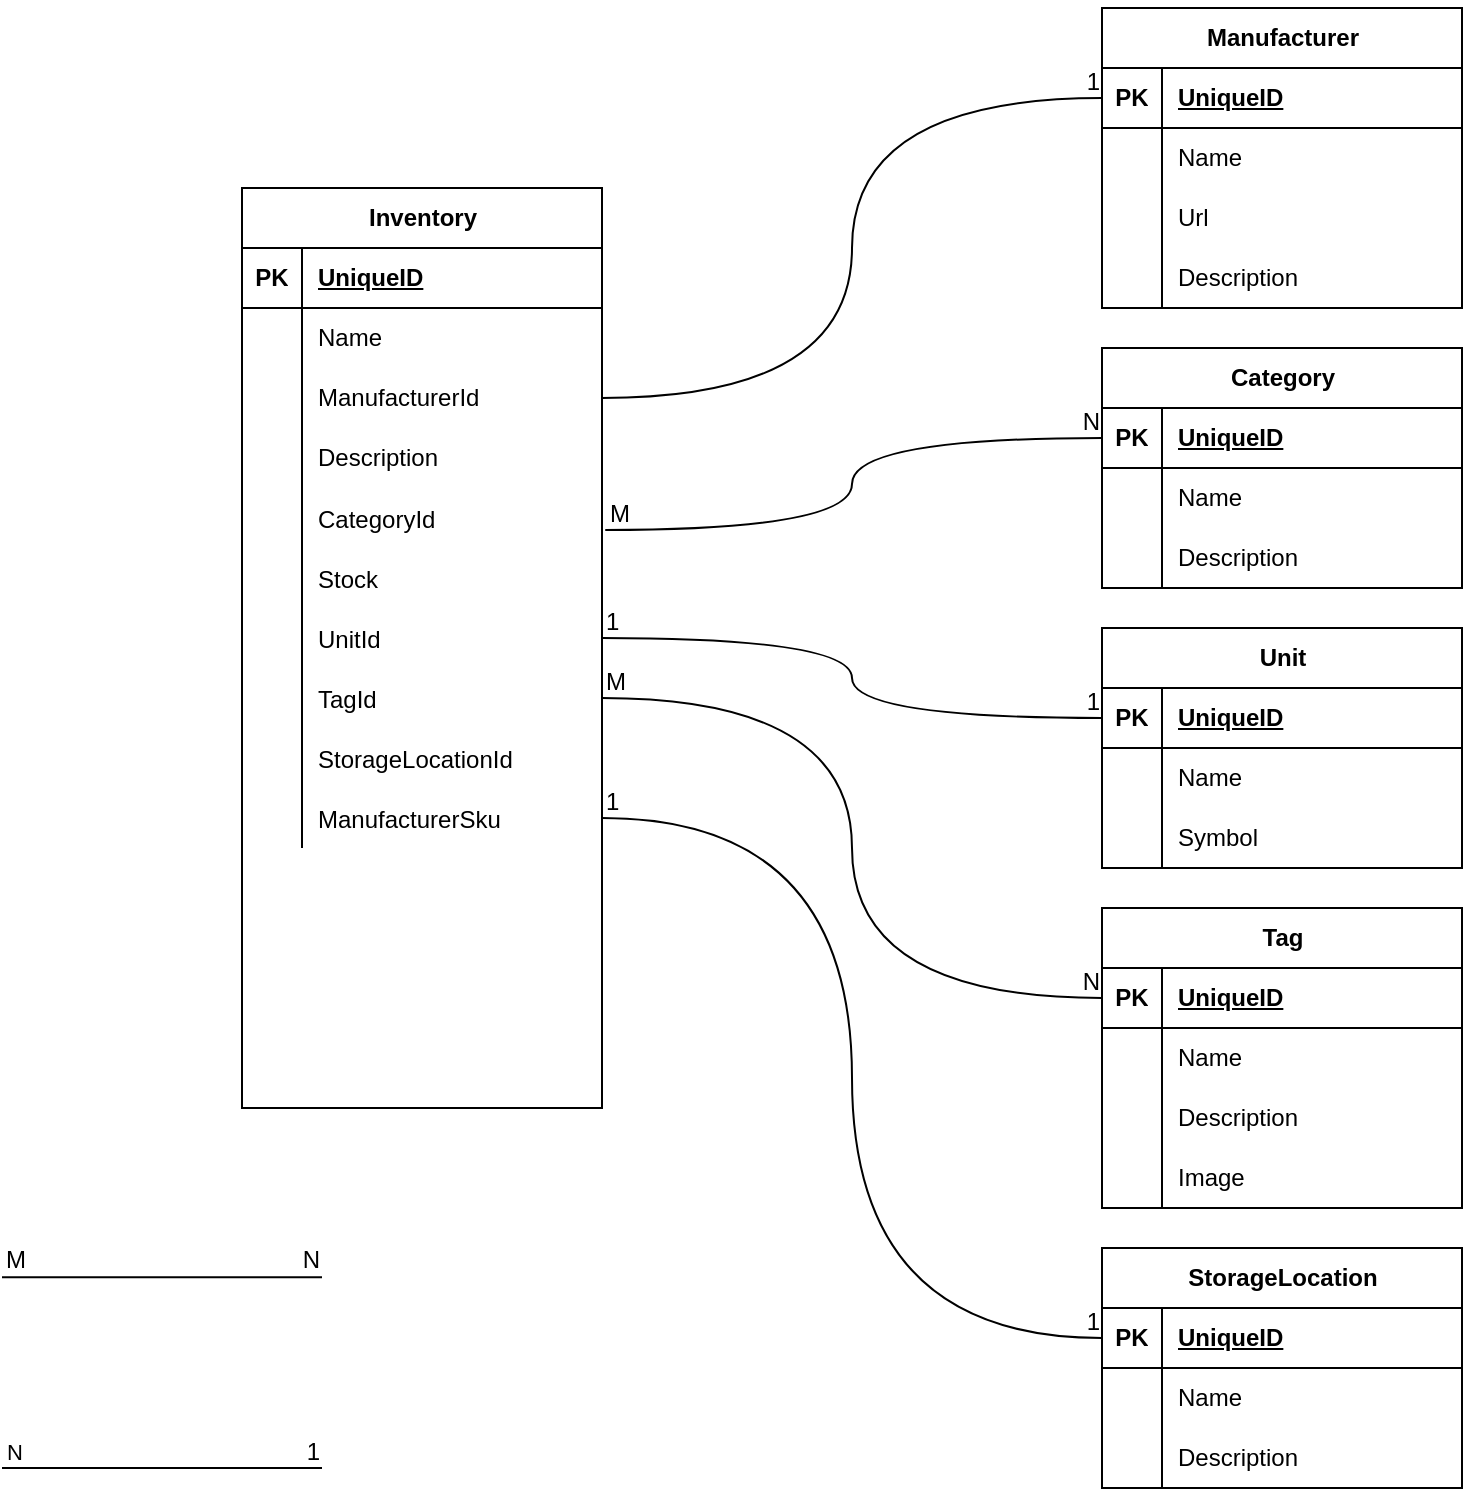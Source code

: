 <mxfile version="24.7.13">
  <diagram name="Page-1" id="e56a1550-8fbb-45ad-956c-1786394a9013">
    <mxGraphModel dx="1195" dy="789" grid="1" gridSize="10" guides="1" tooltips="1" connect="1" arrows="1" fold="1" page="1" pageScale="1" pageWidth="1100" pageHeight="850" background="none" math="0" shadow="0">
      <root>
        <mxCell id="0" />
        <mxCell id="1" parent="0" />
        <mxCell id="PE6m9HOG8rTubLcHVWo4-1" value="&lt;p&gt;&lt;b&gt;Inventory&lt;/b&gt;&lt;/p&gt;" style="shape=table;startSize=30;container=1;collapsible=1;childLayout=tableLayout;fixedRows=1;rowLines=0;fontStyle=1;align=center;resizeLast=1;html=1;" vertex="1" parent="1">
          <mxGeometry x="170" y="130" width="180" height="460" as="geometry" />
        </mxCell>
        <mxCell id="PE6m9HOG8rTubLcHVWo4-2" value="" style="shape=tableRow;horizontal=0;startSize=0;swimlaneHead=0;swimlaneBody=0;fillColor=none;collapsible=0;dropTarget=0;points=[[0,0.5],[1,0.5]];portConstraint=eastwest;top=0;left=0;right=0;bottom=1;" vertex="1" parent="PE6m9HOG8rTubLcHVWo4-1">
          <mxGeometry y="30" width="180" height="30" as="geometry" />
        </mxCell>
        <mxCell id="PE6m9HOG8rTubLcHVWo4-3" value="PK" style="shape=partialRectangle;connectable=0;fillColor=none;top=0;left=0;bottom=0;right=0;fontStyle=1;overflow=hidden;whiteSpace=wrap;html=1;" vertex="1" parent="PE6m9HOG8rTubLcHVWo4-2">
          <mxGeometry width="30" height="30" as="geometry">
            <mxRectangle width="30" height="30" as="alternateBounds" />
          </mxGeometry>
        </mxCell>
        <mxCell id="PE6m9HOG8rTubLcHVWo4-4" value="UniqueID" style="shape=partialRectangle;connectable=0;fillColor=none;top=0;left=0;bottom=0;right=0;align=left;spacingLeft=6;fontStyle=5;overflow=hidden;whiteSpace=wrap;html=1;" vertex="1" parent="PE6m9HOG8rTubLcHVWo4-2">
          <mxGeometry x="30" width="150" height="30" as="geometry">
            <mxRectangle width="150" height="30" as="alternateBounds" />
          </mxGeometry>
        </mxCell>
        <mxCell id="PE6m9HOG8rTubLcHVWo4-5" value="" style="shape=tableRow;horizontal=0;startSize=0;swimlaneHead=0;swimlaneBody=0;fillColor=none;collapsible=0;dropTarget=0;points=[[0,0.5],[1,0.5]];portConstraint=eastwest;top=0;left=0;right=0;bottom=0;" vertex="1" parent="PE6m9HOG8rTubLcHVWo4-1">
          <mxGeometry y="60" width="180" height="30" as="geometry" />
        </mxCell>
        <mxCell id="PE6m9HOG8rTubLcHVWo4-6" value="" style="shape=partialRectangle;connectable=0;fillColor=none;top=0;left=0;bottom=0;right=0;editable=1;overflow=hidden;whiteSpace=wrap;html=1;" vertex="1" parent="PE6m9HOG8rTubLcHVWo4-5">
          <mxGeometry width="30" height="30" as="geometry">
            <mxRectangle width="30" height="30" as="alternateBounds" />
          </mxGeometry>
        </mxCell>
        <mxCell id="PE6m9HOG8rTubLcHVWo4-7" value="Name" style="shape=partialRectangle;connectable=0;fillColor=none;top=0;left=0;bottom=0;right=0;align=left;spacingLeft=6;overflow=hidden;whiteSpace=wrap;html=1;" vertex="1" parent="PE6m9HOG8rTubLcHVWo4-5">
          <mxGeometry x="30" width="150" height="30" as="geometry">
            <mxRectangle width="150" height="30" as="alternateBounds" />
          </mxGeometry>
        </mxCell>
        <mxCell id="PE6m9HOG8rTubLcHVWo4-8" value="" style="shape=tableRow;horizontal=0;startSize=0;swimlaneHead=0;swimlaneBody=0;fillColor=none;collapsible=0;dropTarget=0;points=[[0,0.5],[1,0.5]];portConstraint=eastwest;top=0;left=0;right=0;bottom=0;" vertex="1" parent="PE6m9HOG8rTubLcHVWo4-1">
          <mxGeometry y="90" width="180" height="30" as="geometry" />
        </mxCell>
        <mxCell id="PE6m9HOG8rTubLcHVWo4-9" value="" style="shape=partialRectangle;connectable=0;fillColor=none;top=0;left=0;bottom=0;right=0;editable=1;overflow=hidden;whiteSpace=wrap;html=1;" vertex="1" parent="PE6m9HOG8rTubLcHVWo4-8">
          <mxGeometry width="30" height="30" as="geometry">
            <mxRectangle width="30" height="30" as="alternateBounds" />
          </mxGeometry>
        </mxCell>
        <mxCell id="PE6m9HOG8rTubLcHVWo4-10" value="ManufacturerId" style="shape=partialRectangle;connectable=0;fillColor=none;top=0;left=0;bottom=0;right=0;align=left;spacingLeft=6;overflow=hidden;whiteSpace=wrap;html=1;" vertex="1" parent="PE6m9HOG8rTubLcHVWo4-8">
          <mxGeometry x="30" width="150" height="30" as="geometry">
            <mxRectangle width="150" height="30" as="alternateBounds" />
          </mxGeometry>
        </mxCell>
        <mxCell id="PE6m9HOG8rTubLcHVWo4-11" value="" style="shape=tableRow;horizontal=0;startSize=0;swimlaneHead=0;swimlaneBody=0;fillColor=none;collapsible=0;dropTarget=0;points=[[0,0.5],[1,0.5]];portConstraint=eastwest;top=0;left=0;right=0;bottom=0;" vertex="1" parent="PE6m9HOG8rTubLcHVWo4-1">
          <mxGeometry y="120" width="180" height="30" as="geometry" />
        </mxCell>
        <mxCell id="PE6m9HOG8rTubLcHVWo4-12" value="" style="shape=partialRectangle;connectable=0;fillColor=none;top=0;left=0;bottom=0;right=0;editable=1;overflow=hidden;whiteSpace=wrap;html=1;" vertex="1" parent="PE6m9HOG8rTubLcHVWo4-11">
          <mxGeometry width="30" height="30" as="geometry">
            <mxRectangle width="30" height="30" as="alternateBounds" />
          </mxGeometry>
        </mxCell>
        <mxCell id="PE6m9HOG8rTubLcHVWo4-13" value="Description" style="shape=partialRectangle;connectable=0;fillColor=none;top=0;left=0;bottom=0;right=0;align=left;spacingLeft=6;overflow=hidden;whiteSpace=wrap;html=1;" vertex="1" parent="PE6m9HOG8rTubLcHVWo4-11">
          <mxGeometry x="30" width="150" height="30" as="geometry">
            <mxRectangle width="150" height="30" as="alternateBounds" />
          </mxGeometry>
        </mxCell>
        <mxCell id="PE6m9HOG8rTubLcHVWo4-30" value="" style="shape=tableRow;horizontal=0;startSize=0;swimlaneHead=0;swimlaneBody=0;fillColor=none;collapsible=0;dropTarget=0;points=[[0,0.5],[1,0.5]];portConstraint=eastwest;top=0;left=0;right=0;bottom=0;" vertex="1" parent="PE6m9HOG8rTubLcHVWo4-1">
          <mxGeometry y="150" width="180" height="30" as="geometry" />
        </mxCell>
        <mxCell id="PE6m9HOG8rTubLcHVWo4-31" value="" style="shape=partialRectangle;connectable=0;fillColor=none;top=0;left=0;bottom=0;right=0;editable=1;overflow=hidden;" vertex="1" parent="PE6m9HOG8rTubLcHVWo4-30">
          <mxGeometry width="30" height="30" as="geometry">
            <mxRectangle width="30" height="30" as="alternateBounds" />
          </mxGeometry>
        </mxCell>
        <mxCell id="PE6m9HOG8rTubLcHVWo4-32" value="CategoryId" style="shape=partialRectangle;connectable=0;fillColor=none;top=0;left=0;bottom=0;right=0;align=left;spacingLeft=6;overflow=hidden;" vertex="1" parent="PE6m9HOG8rTubLcHVWo4-30">
          <mxGeometry x="30" width="150" height="30" as="geometry">
            <mxRectangle width="150" height="30" as="alternateBounds" />
          </mxGeometry>
        </mxCell>
        <mxCell id="PE6m9HOG8rTubLcHVWo4-34" value="" style="shape=tableRow;horizontal=0;startSize=0;swimlaneHead=0;swimlaneBody=0;fillColor=none;collapsible=0;dropTarget=0;points=[[0,0.5],[1,0.5]];portConstraint=eastwest;top=0;left=0;right=0;bottom=0;" vertex="1" parent="PE6m9HOG8rTubLcHVWo4-1">
          <mxGeometry y="180" width="180" height="30" as="geometry" />
        </mxCell>
        <mxCell id="PE6m9HOG8rTubLcHVWo4-35" value="" style="shape=partialRectangle;connectable=0;fillColor=none;top=0;left=0;bottom=0;right=0;editable=1;overflow=hidden;" vertex="1" parent="PE6m9HOG8rTubLcHVWo4-34">
          <mxGeometry width="30" height="30" as="geometry">
            <mxRectangle width="30" height="30" as="alternateBounds" />
          </mxGeometry>
        </mxCell>
        <mxCell id="PE6m9HOG8rTubLcHVWo4-36" value="Stock" style="shape=partialRectangle;connectable=0;fillColor=none;top=0;left=0;bottom=0;right=0;align=left;spacingLeft=6;overflow=hidden;" vertex="1" parent="PE6m9HOG8rTubLcHVWo4-34">
          <mxGeometry x="30" width="150" height="30" as="geometry">
            <mxRectangle width="150" height="30" as="alternateBounds" />
          </mxGeometry>
        </mxCell>
        <mxCell id="PE6m9HOG8rTubLcHVWo4-52" value="" style="shape=tableRow;horizontal=0;startSize=0;swimlaneHead=0;swimlaneBody=0;fillColor=none;collapsible=0;dropTarget=0;points=[[0,0.5],[1,0.5]];portConstraint=eastwest;top=0;left=0;right=0;bottom=0;" vertex="1" parent="PE6m9HOG8rTubLcHVWo4-1">
          <mxGeometry y="210" width="180" height="30" as="geometry" />
        </mxCell>
        <mxCell id="PE6m9HOG8rTubLcHVWo4-53" value="" style="shape=partialRectangle;connectable=0;fillColor=none;top=0;left=0;bottom=0;right=0;editable=1;overflow=hidden;" vertex="1" parent="PE6m9HOG8rTubLcHVWo4-52">
          <mxGeometry width="30" height="30" as="geometry">
            <mxRectangle width="30" height="30" as="alternateBounds" />
          </mxGeometry>
        </mxCell>
        <mxCell id="PE6m9HOG8rTubLcHVWo4-54" value="UnitId" style="shape=partialRectangle;connectable=0;fillColor=none;top=0;left=0;bottom=0;right=0;align=left;spacingLeft=6;overflow=hidden;" vertex="1" parent="PE6m9HOG8rTubLcHVWo4-52">
          <mxGeometry x="30" width="150" height="30" as="geometry">
            <mxRectangle width="150" height="30" as="alternateBounds" />
          </mxGeometry>
        </mxCell>
        <mxCell id="PE6m9HOG8rTubLcHVWo4-70" value="" style="shape=tableRow;horizontal=0;startSize=0;swimlaneHead=0;swimlaneBody=0;fillColor=none;collapsible=0;dropTarget=0;points=[[0,0.5],[1,0.5]];portConstraint=eastwest;top=0;left=0;right=0;bottom=0;" vertex="1" parent="PE6m9HOG8rTubLcHVWo4-1">
          <mxGeometry y="240" width="180" height="30" as="geometry" />
        </mxCell>
        <mxCell id="PE6m9HOG8rTubLcHVWo4-71" value="" style="shape=partialRectangle;connectable=0;fillColor=none;top=0;left=0;bottom=0;right=0;editable=1;overflow=hidden;" vertex="1" parent="PE6m9HOG8rTubLcHVWo4-70">
          <mxGeometry width="30" height="30" as="geometry">
            <mxRectangle width="30" height="30" as="alternateBounds" />
          </mxGeometry>
        </mxCell>
        <mxCell id="PE6m9HOG8rTubLcHVWo4-72" value="TagId" style="shape=partialRectangle;connectable=0;fillColor=none;top=0;left=0;bottom=0;right=0;align=left;spacingLeft=6;overflow=hidden;" vertex="1" parent="PE6m9HOG8rTubLcHVWo4-70">
          <mxGeometry x="30" width="150" height="30" as="geometry">
            <mxRectangle width="150" height="30" as="alternateBounds" />
          </mxGeometry>
        </mxCell>
        <mxCell id="PE6m9HOG8rTubLcHVWo4-112" value="" style="shape=tableRow;horizontal=0;startSize=0;swimlaneHead=0;swimlaneBody=0;fillColor=none;collapsible=0;dropTarget=0;points=[[0,0.5],[1,0.5]];portConstraint=eastwest;top=0;left=0;right=0;bottom=0;" vertex="1" parent="PE6m9HOG8rTubLcHVWo4-1">
          <mxGeometry y="270" width="180" height="30" as="geometry" />
        </mxCell>
        <mxCell id="PE6m9HOG8rTubLcHVWo4-113" value="" style="shape=partialRectangle;connectable=0;fillColor=none;top=0;left=0;bottom=0;right=0;editable=1;overflow=hidden;" vertex="1" parent="PE6m9HOG8rTubLcHVWo4-112">
          <mxGeometry width="30" height="30" as="geometry">
            <mxRectangle width="30" height="30" as="alternateBounds" />
          </mxGeometry>
        </mxCell>
        <mxCell id="PE6m9HOG8rTubLcHVWo4-114" value="StorageLocationId" style="shape=partialRectangle;connectable=0;fillColor=none;top=0;left=0;bottom=0;right=0;align=left;spacingLeft=6;overflow=hidden;" vertex="1" parent="PE6m9HOG8rTubLcHVWo4-112">
          <mxGeometry x="30" width="150" height="30" as="geometry">
            <mxRectangle width="150" height="30" as="alternateBounds" />
          </mxGeometry>
        </mxCell>
        <mxCell id="PE6m9HOG8rTubLcHVWo4-116" value="" style="shape=tableRow;horizontal=0;startSize=0;swimlaneHead=0;swimlaneBody=0;fillColor=none;collapsible=0;dropTarget=0;points=[[0,0.5],[1,0.5]];portConstraint=eastwest;top=0;left=0;right=0;bottom=0;" vertex="1" parent="PE6m9HOG8rTubLcHVWo4-1">
          <mxGeometry y="300" width="180" height="30" as="geometry" />
        </mxCell>
        <mxCell id="PE6m9HOG8rTubLcHVWo4-117" value="" style="shape=partialRectangle;connectable=0;fillColor=none;top=0;left=0;bottom=0;right=0;editable=1;overflow=hidden;" vertex="1" parent="PE6m9HOG8rTubLcHVWo4-116">
          <mxGeometry width="30" height="30" as="geometry">
            <mxRectangle width="30" height="30" as="alternateBounds" />
          </mxGeometry>
        </mxCell>
        <mxCell id="PE6m9HOG8rTubLcHVWo4-118" value="ManufacturerSku" style="shape=partialRectangle;connectable=0;fillColor=none;top=0;left=0;bottom=0;right=0;align=left;spacingLeft=6;overflow=hidden;" vertex="1" parent="PE6m9HOG8rTubLcHVWo4-116">
          <mxGeometry x="30" width="150" height="30" as="geometry">
            <mxRectangle width="150" height="30" as="alternateBounds" />
          </mxGeometry>
        </mxCell>
        <mxCell id="PE6m9HOG8rTubLcHVWo4-14" value="&lt;p&gt;&lt;b&gt;Manufacturer&lt;/b&gt;&lt;/p&gt;" style="shape=table;startSize=30;container=1;collapsible=1;childLayout=tableLayout;fixedRows=1;rowLines=0;fontStyle=1;align=center;resizeLast=1;html=1;" vertex="1" parent="1">
          <mxGeometry x="600" y="40" width="180" height="150" as="geometry" />
        </mxCell>
        <mxCell id="PE6m9HOG8rTubLcHVWo4-15" value="" style="shape=tableRow;horizontal=0;startSize=0;swimlaneHead=0;swimlaneBody=0;fillColor=none;collapsible=0;dropTarget=0;points=[[0,0.5],[1,0.5]];portConstraint=eastwest;top=0;left=0;right=0;bottom=1;" vertex="1" parent="PE6m9HOG8rTubLcHVWo4-14">
          <mxGeometry y="30" width="180" height="30" as="geometry" />
        </mxCell>
        <mxCell id="PE6m9HOG8rTubLcHVWo4-16" value="PK" style="shape=partialRectangle;connectable=0;fillColor=none;top=0;left=0;bottom=0;right=0;fontStyle=1;overflow=hidden;whiteSpace=wrap;html=1;" vertex="1" parent="PE6m9HOG8rTubLcHVWo4-15">
          <mxGeometry width="30" height="30" as="geometry">
            <mxRectangle width="30" height="30" as="alternateBounds" />
          </mxGeometry>
        </mxCell>
        <mxCell id="PE6m9HOG8rTubLcHVWo4-17" value="UniqueID" style="shape=partialRectangle;connectable=0;fillColor=none;top=0;left=0;bottom=0;right=0;align=left;spacingLeft=6;fontStyle=5;overflow=hidden;whiteSpace=wrap;html=1;" vertex="1" parent="PE6m9HOG8rTubLcHVWo4-15">
          <mxGeometry x="30" width="150" height="30" as="geometry">
            <mxRectangle width="150" height="30" as="alternateBounds" />
          </mxGeometry>
        </mxCell>
        <mxCell id="PE6m9HOG8rTubLcHVWo4-18" value="" style="shape=tableRow;horizontal=0;startSize=0;swimlaneHead=0;swimlaneBody=0;fillColor=none;collapsible=0;dropTarget=0;points=[[0,0.5],[1,0.5]];portConstraint=eastwest;top=0;left=0;right=0;bottom=0;" vertex="1" parent="PE6m9HOG8rTubLcHVWo4-14">
          <mxGeometry y="60" width="180" height="30" as="geometry" />
        </mxCell>
        <mxCell id="PE6m9HOG8rTubLcHVWo4-19" value="" style="shape=partialRectangle;connectable=0;fillColor=none;top=0;left=0;bottom=0;right=0;editable=1;overflow=hidden;whiteSpace=wrap;html=1;" vertex="1" parent="PE6m9HOG8rTubLcHVWo4-18">
          <mxGeometry width="30" height="30" as="geometry">
            <mxRectangle width="30" height="30" as="alternateBounds" />
          </mxGeometry>
        </mxCell>
        <mxCell id="PE6m9HOG8rTubLcHVWo4-20" value="Name" style="shape=partialRectangle;connectable=0;fillColor=none;top=0;left=0;bottom=0;right=0;align=left;spacingLeft=6;overflow=hidden;whiteSpace=wrap;html=1;" vertex="1" parent="PE6m9HOG8rTubLcHVWo4-18">
          <mxGeometry x="30" width="150" height="30" as="geometry">
            <mxRectangle width="150" height="30" as="alternateBounds" />
          </mxGeometry>
        </mxCell>
        <mxCell id="PE6m9HOG8rTubLcHVWo4-21" value="" style="shape=tableRow;horizontal=0;startSize=0;swimlaneHead=0;swimlaneBody=0;fillColor=none;collapsible=0;dropTarget=0;points=[[0,0.5],[1,0.5]];portConstraint=eastwest;top=0;left=0;right=0;bottom=0;" vertex="1" parent="PE6m9HOG8rTubLcHVWo4-14">
          <mxGeometry y="90" width="180" height="30" as="geometry" />
        </mxCell>
        <mxCell id="PE6m9HOG8rTubLcHVWo4-22" value="" style="shape=partialRectangle;connectable=0;fillColor=none;top=0;left=0;bottom=0;right=0;editable=1;overflow=hidden;whiteSpace=wrap;html=1;" vertex="1" parent="PE6m9HOG8rTubLcHVWo4-21">
          <mxGeometry width="30" height="30" as="geometry">
            <mxRectangle width="30" height="30" as="alternateBounds" />
          </mxGeometry>
        </mxCell>
        <mxCell id="PE6m9HOG8rTubLcHVWo4-23" value="Url" style="shape=partialRectangle;connectable=0;fillColor=none;top=0;left=0;bottom=0;right=0;align=left;spacingLeft=6;overflow=hidden;whiteSpace=wrap;html=1;" vertex="1" parent="PE6m9HOG8rTubLcHVWo4-21">
          <mxGeometry x="30" width="150" height="30" as="geometry">
            <mxRectangle width="150" height="30" as="alternateBounds" />
          </mxGeometry>
        </mxCell>
        <mxCell id="PE6m9HOG8rTubLcHVWo4-24" value="" style="shape=tableRow;horizontal=0;startSize=0;swimlaneHead=0;swimlaneBody=0;fillColor=none;collapsible=0;dropTarget=0;points=[[0,0.5],[1,0.5]];portConstraint=eastwest;top=0;left=0;right=0;bottom=0;" vertex="1" parent="PE6m9HOG8rTubLcHVWo4-14">
          <mxGeometry y="120" width="180" height="30" as="geometry" />
        </mxCell>
        <mxCell id="PE6m9HOG8rTubLcHVWo4-25" value="" style="shape=partialRectangle;connectable=0;fillColor=none;top=0;left=0;bottom=0;right=0;editable=1;overflow=hidden;whiteSpace=wrap;html=1;" vertex="1" parent="PE6m9HOG8rTubLcHVWo4-24">
          <mxGeometry width="30" height="30" as="geometry">
            <mxRectangle width="30" height="30" as="alternateBounds" />
          </mxGeometry>
        </mxCell>
        <mxCell id="PE6m9HOG8rTubLcHVWo4-26" value="Description" style="shape=partialRectangle;connectable=0;fillColor=none;top=0;left=0;bottom=0;right=0;align=left;spacingLeft=6;overflow=hidden;whiteSpace=wrap;html=1;" vertex="1" parent="PE6m9HOG8rTubLcHVWo4-24">
          <mxGeometry x="30" width="150" height="30" as="geometry">
            <mxRectangle width="150" height="30" as="alternateBounds" />
          </mxGeometry>
        </mxCell>
        <mxCell id="PE6m9HOG8rTubLcHVWo4-37" value="Category" style="shape=table;startSize=30;container=1;collapsible=1;childLayout=tableLayout;fixedRows=1;rowLines=0;fontStyle=1;align=center;resizeLast=1;html=1;" vertex="1" parent="1">
          <mxGeometry x="600" y="210" width="180" height="120" as="geometry" />
        </mxCell>
        <mxCell id="PE6m9HOG8rTubLcHVWo4-38" value="" style="shape=tableRow;horizontal=0;startSize=0;swimlaneHead=0;swimlaneBody=0;fillColor=none;collapsible=0;dropTarget=0;points=[[0,0.5],[1,0.5]];portConstraint=eastwest;top=0;left=0;right=0;bottom=1;" vertex="1" parent="PE6m9HOG8rTubLcHVWo4-37">
          <mxGeometry y="30" width="180" height="30" as="geometry" />
        </mxCell>
        <mxCell id="PE6m9HOG8rTubLcHVWo4-39" value="PK" style="shape=partialRectangle;connectable=0;fillColor=none;top=0;left=0;bottom=0;right=0;fontStyle=1;overflow=hidden;whiteSpace=wrap;html=1;" vertex="1" parent="PE6m9HOG8rTubLcHVWo4-38">
          <mxGeometry width="30" height="30" as="geometry">
            <mxRectangle width="30" height="30" as="alternateBounds" />
          </mxGeometry>
        </mxCell>
        <mxCell id="PE6m9HOG8rTubLcHVWo4-40" value="UniqueID" style="shape=partialRectangle;connectable=0;fillColor=none;top=0;left=0;bottom=0;right=0;align=left;spacingLeft=6;fontStyle=5;overflow=hidden;whiteSpace=wrap;html=1;" vertex="1" parent="PE6m9HOG8rTubLcHVWo4-38">
          <mxGeometry x="30" width="150" height="30" as="geometry">
            <mxRectangle width="150" height="30" as="alternateBounds" />
          </mxGeometry>
        </mxCell>
        <mxCell id="PE6m9HOG8rTubLcHVWo4-41" value="" style="shape=tableRow;horizontal=0;startSize=0;swimlaneHead=0;swimlaneBody=0;fillColor=none;collapsible=0;dropTarget=0;points=[[0,0.5],[1,0.5]];portConstraint=eastwest;top=0;left=0;right=0;bottom=0;" vertex="1" parent="PE6m9HOG8rTubLcHVWo4-37">
          <mxGeometry y="60" width="180" height="30" as="geometry" />
        </mxCell>
        <mxCell id="PE6m9HOG8rTubLcHVWo4-42" value="" style="shape=partialRectangle;connectable=0;fillColor=none;top=0;left=0;bottom=0;right=0;editable=1;overflow=hidden;whiteSpace=wrap;html=1;" vertex="1" parent="PE6m9HOG8rTubLcHVWo4-41">
          <mxGeometry width="30" height="30" as="geometry">
            <mxRectangle width="30" height="30" as="alternateBounds" />
          </mxGeometry>
        </mxCell>
        <mxCell id="PE6m9HOG8rTubLcHVWo4-43" value="Name" style="shape=partialRectangle;connectable=0;fillColor=none;top=0;left=0;bottom=0;right=0;align=left;spacingLeft=6;overflow=hidden;whiteSpace=wrap;html=1;" vertex="1" parent="PE6m9HOG8rTubLcHVWo4-41">
          <mxGeometry x="30" width="150" height="30" as="geometry">
            <mxRectangle width="150" height="30" as="alternateBounds" />
          </mxGeometry>
        </mxCell>
        <mxCell id="PE6m9HOG8rTubLcHVWo4-44" value="" style="shape=tableRow;horizontal=0;startSize=0;swimlaneHead=0;swimlaneBody=0;fillColor=none;collapsible=0;dropTarget=0;points=[[0,0.5],[1,0.5]];portConstraint=eastwest;top=0;left=0;right=0;bottom=0;" vertex="1" parent="PE6m9HOG8rTubLcHVWo4-37">
          <mxGeometry y="90" width="180" height="30" as="geometry" />
        </mxCell>
        <mxCell id="PE6m9HOG8rTubLcHVWo4-45" value="" style="shape=partialRectangle;connectable=0;fillColor=none;top=0;left=0;bottom=0;right=0;editable=1;overflow=hidden;whiteSpace=wrap;html=1;" vertex="1" parent="PE6m9HOG8rTubLcHVWo4-44">
          <mxGeometry width="30" height="30" as="geometry">
            <mxRectangle width="30" height="30" as="alternateBounds" />
          </mxGeometry>
        </mxCell>
        <mxCell id="PE6m9HOG8rTubLcHVWo4-46" value="Description" style="shape=partialRectangle;connectable=0;fillColor=none;top=0;left=0;bottom=0;right=0;align=left;spacingLeft=6;overflow=hidden;whiteSpace=wrap;html=1;" vertex="1" parent="PE6m9HOG8rTubLcHVWo4-44">
          <mxGeometry x="30" width="150" height="30" as="geometry">
            <mxRectangle width="150" height="30" as="alternateBounds" />
          </mxGeometry>
        </mxCell>
        <mxCell id="PE6m9HOG8rTubLcHVWo4-55" value="Unit" style="shape=table;startSize=30;container=1;collapsible=1;childLayout=tableLayout;fixedRows=1;rowLines=0;fontStyle=1;align=center;resizeLast=1;html=1;" vertex="1" parent="1">
          <mxGeometry x="600" y="350" width="180" height="120" as="geometry" />
        </mxCell>
        <mxCell id="PE6m9HOG8rTubLcHVWo4-56" value="" style="shape=tableRow;horizontal=0;startSize=0;swimlaneHead=0;swimlaneBody=0;fillColor=none;collapsible=0;dropTarget=0;points=[[0,0.5],[1,0.5]];portConstraint=eastwest;top=0;left=0;right=0;bottom=1;" vertex="1" parent="PE6m9HOG8rTubLcHVWo4-55">
          <mxGeometry y="30" width="180" height="30" as="geometry" />
        </mxCell>
        <mxCell id="PE6m9HOG8rTubLcHVWo4-57" value="PK" style="shape=partialRectangle;connectable=0;fillColor=none;top=0;left=0;bottom=0;right=0;fontStyle=1;overflow=hidden;whiteSpace=wrap;html=1;" vertex="1" parent="PE6m9HOG8rTubLcHVWo4-56">
          <mxGeometry width="30" height="30" as="geometry">
            <mxRectangle width="30" height="30" as="alternateBounds" />
          </mxGeometry>
        </mxCell>
        <mxCell id="PE6m9HOG8rTubLcHVWo4-58" value="UniqueID" style="shape=partialRectangle;connectable=0;fillColor=none;top=0;left=0;bottom=0;right=0;align=left;spacingLeft=6;fontStyle=5;overflow=hidden;whiteSpace=wrap;html=1;" vertex="1" parent="PE6m9HOG8rTubLcHVWo4-56">
          <mxGeometry x="30" width="150" height="30" as="geometry">
            <mxRectangle width="150" height="30" as="alternateBounds" />
          </mxGeometry>
        </mxCell>
        <mxCell id="PE6m9HOG8rTubLcHVWo4-59" value="" style="shape=tableRow;horizontal=0;startSize=0;swimlaneHead=0;swimlaneBody=0;fillColor=none;collapsible=0;dropTarget=0;points=[[0,0.5],[1,0.5]];portConstraint=eastwest;top=0;left=0;right=0;bottom=0;" vertex="1" parent="PE6m9HOG8rTubLcHVWo4-55">
          <mxGeometry y="60" width="180" height="30" as="geometry" />
        </mxCell>
        <mxCell id="PE6m9HOG8rTubLcHVWo4-60" value="" style="shape=partialRectangle;connectable=0;fillColor=none;top=0;left=0;bottom=0;right=0;editable=1;overflow=hidden;whiteSpace=wrap;html=1;" vertex="1" parent="PE6m9HOG8rTubLcHVWo4-59">
          <mxGeometry width="30" height="30" as="geometry">
            <mxRectangle width="30" height="30" as="alternateBounds" />
          </mxGeometry>
        </mxCell>
        <mxCell id="PE6m9HOG8rTubLcHVWo4-61" value="Name" style="shape=partialRectangle;connectable=0;fillColor=none;top=0;left=0;bottom=0;right=0;align=left;spacingLeft=6;overflow=hidden;whiteSpace=wrap;html=1;" vertex="1" parent="PE6m9HOG8rTubLcHVWo4-59">
          <mxGeometry x="30" width="150" height="30" as="geometry">
            <mxRectangle width="150" height="30" as="alternateBounds" />
          </mxGeometry>
        </mxCell>
        <mxCell id="PE6m9HOG8rTubLcHVWo4-62" value="" style="shape=tableRow;horizontal=0;startSize=0;swimlaneHead=0;swimlaneBody=0;fillColor=none;collapsible=0;dropTarget=0;points=[[0,0.5],[1,0.5]];portConstraint=eastwest;top=0;left=0;right=0;bottom=0;" vertex="1" parent="PE6m9HOG8rTubLcHVWo4-55">
          <mxGeometry y="90" width="180" height="30" as="geometry" />
        </mxCell>
        <mxCell id="PE6m9HOG8rTubLcHVWo4-63" value="" style="shape=partialRectangle;connectable=0;fillColor=none;top=0;left=0;bottom=0;right=0;editable=1;overflow=hidden;whiteSpace=wrap;html=1;" vertex="1" parent="PE6m9HOG8rTubLcHVWo4-62">
          <mxGeometry width="30" height="30" as="geometry">
            <mxRectangle width="30" height="30" as="alternateBounds" />
          </mxGeometry>
        </mxCell>
        <mxCell id="PE6m9HOG8rTubLcHVWo4-64" value="Symbol" style="shape=partialRectangle;connectable=0;fillColor=none;top=0;left=0;bottom=0;right=0;align=left;spacingLeft=6;overflow=hidden;whiteSpace=wrap;html=1;" vertex="1" parent="PE6m9HOG8rTubLcHVWo4-62">
          <mxGeometry x="30" width="150" height="30" as="geometry">
            <mxRectangle width="150" height="30" as="alternateBounds" />
          </mxGeometry>
        </mxCell>
        <mxCell id="PE6m9HOG8rTubLcHVWo4-73" value="Tag" style="shape=table;startSize=30;container=1;collapsible=1;childLayout=tableLayout;fixedRows=1;rowLines=0;fontStyle=1;align=center;resizeLast=1;html=1;" vertex="1" parent="1">
          <mxGeometry x="600" y="490" width="180" height="150" as="geometry" />
        </mxCell>
        <mxCell id="PE6m9HOG8rTubLcHVWo4-74" value="" style="shape=tableRow;horizontal=0;startSize=0;swimlaneHead=0;swimlaneBody=0;fillColor=none;collapsible=0;dropTarget=0;points=[[0,0.5],[1,0.5]];portConstraint=eastwest;top=0;left=0;right=0;bottom=1;" vertex="1" parent="PE6m9HOG8rTubLcHVWo4-73">
          <mxGeometry y="30" width="180" height="30" as="geometry" />
        </mxCell>
        <mxCell id="PE6m9HOG8rTubLcHVWo4-75" value="PK" style="shape=partialRectangle;connectable=0;fillColor=none;top=0;left=0;bottom=0;right=0;fontStyle=1;overflow=hidden;whiteSpace=wrap;html=1;" vertex="1" parent="PE6m9HOG8rTubLcHVWo4-74">
          <mxGeometry width="30" height="30" as="geometry">
            <mxRectangle width="30" height="30" as="alternateBounds" />
          </mxGeometry>
        </mxCell>
        <mxCell id="PE6m9HOG8rTubLcHVWo4-76" value="UniqueID" style="shape=partialRectangle;connectable=0;fillColor=none;top=0;left=0;bottom=0;right=0;align=left;spacingLeft=6;fontStyle=5;overflow=hidden;whiteSpace=wrap;html=1;" vertex="1" parent="PE6m9HOG8rTubLcHVWo4-74">
          <mxGeometry x="30" width="150" height="30" as="geometry">
            <mxRectangle width="150" height="30" as="alternateBounds" />
          </mxGeometry>
        </mxCell>
        <mxCell id="PE6m9HOG8rTubLcHVWo4-77" value="" style="shape=tableRow;horizontal=0;startSize=0;swimlaneHead=0;swimlaneBody=0;fillColor=none;collapsible=0;dropTarget=0;points=[[0,0.5],[1,0.5]];portConstraint=eastwest;top=0;left=0;right=0;bottom=0;" vertex="1" parent="PE6m9HOG8rTubLcHVWo4-73">
          <mxGeometry y="60" width="180" height="30" as="geometry" />
        </mxCell>
        <mxCell id="PE6m9HOG8rTubLcHVWo4-78" value="" style="shape=partialRectangle;connectable=0;fillColor=none;top=0;left=0;bottom=0;right=0;editable=1;overflow=hidden;whiteSpace=wrap;html=1;" vertex="1" parent="PE6m9HOG8rTubLcHVWo4-77">
          <mxGeometry width="30" height="30" as="geometry">
            <mxRectangle width="30" height="30" as="alternateBounds" />
          </mxGeometry>
        </mxCell>
        <mxCell id="PE6m9HOG8rTubLcHVWo4-79" value="Name" style="shape=partialRectangle;connectable=0;fillColor=none;top=0;left=0;bottom=0;right=0;align=left;spacingLeft=6;overflow=hidden;whiteSpace=wrap;html=1;" vertex="1" parent="PE6m9HOG8rTubLcHVWo4-77">
          <mxGeometry x="30" width="150" height="30" as="geometry">
            <mxRectangle width="150" height="30" as="alternateBounds" />
          </mxGeometry>
        </mxCell>
        <mxCell id="PE6m9HOG8rTubLcHVWo4-80" value="" style="shape=tableRow;horizontal=0;startSize=0;swimlaneHead=0;swimlaneBody=0;fillColor=none;collapsible=0;dropTarget=0;points=[[0,0.5],[1,0.5]];portConstraint=eastwest;top=0;left=0;right=0;bottom=0;" vertex="1" parent="PE6m9HOG8rTubLcHVWo4-73">
          <mxGeometry y="90" width="180" height="30" as="geometry" />
        </mxCell>
        <mxCell id="PE6m9HOG8rTubLcHVWo4-81" value="" style="shape=partialRectangle;connectable=0;fillColor=none;top=0;left=0;bottom=0;right=0;editable=1;overflow=hidden;whiteSpace=wrap;html=1;" vertex="1" parent="PE6m9HOG8rTubLcHVWo4-80">
          <mxGeometry width="30" height="30" as="geometry">
            <mxRectangle width="30" height="30" as="alternateBounds" />
          </mxGeometry>
        </mxCell>
        <mxCell id="PE6m9HOG8rTubLcHVWo4-82" value="Description" style="shape=partialRectangle;connectable=0;fillColor=none;top=0;left=0;bottom=0;right=0;align=left;spacingLeft=6;overflow=hidden;whiteSpace=wrap;html=1;" vertex="1" parent="PE6m9HOG8rTubLcHVWo4-80">
          <mxGeometry x="30" width="150" height="30" as="geometry">
            <mxRectangle width="150" height="30" as="alternateBounds" />
          </mxGeometry>
        </mxCell>
        <mxCell id="PE6m9HOG8rTubLcHVWo4-83" value="" style="shape=tableRow;horizontal=0;startSize=0;swimlaneHead=0;swimlaneBody=0;fillColor=none;collapsible=0;dropTarget=0;points=[[0,0.5],[1,0.5]];portConstraint=eastwest;top=0;left=0;right=0;bottom=0;" vertex="1" parent="PE6m9HOG8rTubLcHVWo4-73">
          <mxGeometry y="120" width="180" height="30" as="geometry" />
        </mxCell>
        <mxCell id="PE6m9HOG8rTubLcHVWo4-84" value="" style="shape=partialRectangle;connectable=0;fillColor=none;top=0;left=0;bottom=0;right=0;editable=1;overflow=hidden;whiteSpace=wrap;html=1;" vertex="1" parent="PE6m9HOG8rTubLcHVWo4-83">
          <mxGeometry width="30" height="30" as="geometry">
            <mxRectangle width="30" height="30" as="alternateBounds" />
          </mxGeometry>
        </mxCell>
        <mxCell id="PE6m9HOG8rTubLcHVWo4-85" value="Image" style="shape=partialRectangle;connectable=0;fillColor=none;top=0;left=0;bottom=0;right=0;align=left;spacingLeft=6;overflow=hidden;whiteSpace=wrap;html=1;" vertex="1" parent="PE6m9HOG8rTubLcHVWo4-83">
          <mxGeometry x="30" width="150" height="30" as="geometry">
            <mxRectangle width="150" height="30" as="alternateBounds" />
          </mxGeometry>
        </mxCell>
        <mxCell id="PE6m9HOG8rTubLcHVWo4-89" value="" style="endArrow=none;html=1;rounded=0;edgeStyle=orthogonalEdgeStyle;curved=1;entryX=0;entryY=0.5;entryDx=0;entryDy=0;" edge="1" parent="1" source="PE6m9HOG8rTubLcHVWo4-52" target="PE6m9HOG8rTubLcHVWo4-56">
          <mxGeometry relative="1" as="geometry">
            <mxPoint x="260" y="630" as="sourcePoint" />
            <mxPoint x="420" y="630" as="targetPoint" />
          </mxGeometry>
        </mxCell>
        <mxCell id="PE6m9HOG8rTubLcHVWo4-90" value="1" style="resizable=0;html=1;whiteSpace=wrap;align=left;verticalAlign=bottom;" connectable="0" vertex="1" parent="PE6m9HOG8rTubLcHVWo4-89">
          <mxGeometry x="-1" relative="1" as="geometry" />
        </mxCell>
        <mxCell id="PE6m9HOG8rTubLcHVWo4-91" value="1" style="resizable=0;html=1;whiteSpace=wrap;align=right;verticalAlign=bottom;" connectable="0" vertex="1" parent="PE6m9HOG8rTubLcHVWo4-89">
          <mxGeometry x="1" relative="1" as="geometry" />
        </mxCell>
        <mxCell id="PE6m9HOG8rTubLcHVWo4-92" value="" style="endArrow=none;html=1;rounded=0;edgeStyle=orthogonalEdgeStyle;curved=1;exitX=1;exitY=0.5;exitDx=0;exitDy=0;entryX=0;entryY=0.5;entryDx=0;entryDy=0;" edge="1" parent="1" source="PE6m9HOG8rTubLcHVWo4-116" target="PE6m9HOG8rTubLcHVWo4-120">
          <mxGeometry relative="1" as="geometry">
            <mxPoint x="50" y="720" as="sourcePoint" />
            <mxPoint x="210" y="720" as="targetPoint" />
          </mxGeometry>
        </mxCell>
        <mxCell id="PE6m9HOG8rTubLcHVWo4-93" value="1" style="resizable=0;html=1;whiteSpace=wrap;align=left;verticalAlign=bottom;" connectable="0" vertex="1" parent="PE6m9HOG8rTubLcHVWo4-92">
          <mxGeometry x="-1" relative="1" as="geometry" />
        </mxCell>
        <mxCell id="PE6m9HOG8rTubLcHVWo4-94" value="1" style="resizable=0;html=1;whiteSpace=wrap;align=right;verticalAlign=bottom;" connectable="0" vertex="1" parent="PE6m9HOG8rTubLcHVWo4-92">
          <mxGeometry x="1" relative="1" as="geometry" />
        </mxCell>
        <mxCell id="PE6m9HOG8rTubLcHVWo4-95" value="" style="endArrow=none;html=1;rounded=0;edgeStyle=orthogonalEdgeStyle;curved=1;" edge="1" parent="1">
          <mxGeometry relative="1" as="geometry">
            <mxPoint x="50" y="770" as="sourcePoint" />
            <mxPoint x="210" y="770" as="targetPoint" />
          </mxGeometry>
        </mxCell>
        <mxCell id="PE6m9HOG8rTubLcHVWo4-96" value="1" style="resizable=0;html=1;whiteSpace=wrap;align=left;verticalAlign=bottom;" connectable="0" vertex="1" parent="PE6m9HOG8rTubLcHVWo4-95">
          <mxGeometry x="-1" relative="1" as="geometry" />
        </mxCell>
        <mxCell id="PE6m9HOG8rTubLcHVWo4-97" value="1" style="resizable=0;html=1;whiteSpace=wrap;align=right;verticalAlign=bottom;" connectable="0" vertex="1" parent="PE6m9HOG8rTubLcHVWo4-95">
          <mxGeometry x="1" relative="1" as="geometry" />
        </mxCell>
        <mxCell id="PE6m9HOG8rTubLcHVWo4-98" value="n" style="edgeLabel;html=1;align=center;verticalAlign=middle;resizable=0;points=[];" vertex="1" connectable="0" parent="PE6m9HOG8rTubLcHVWo4-95">
          <mxGeometry x="-0.938" y="8" relative="1" as="geometry">
            <mxPoint as="offset" />
          </mxGeometry>
        </mxCell>
        <mxCell id="PE6m9HOG8rTubLcHVWo4-102" value="N" style="edgeLabel;html=1;align=center;verticalAlign=middle;resizable=0;points=[];" vertex="1" connectable="0" parent="PE6m9HOG8rTubLcHVWo4-95">
          <mxGeometry x="-0.927" y="8" relative="1" as="geometry">
            <mxPoint as="offset" />
          </mxGeometry>
        </mxCell>
        <mxCell id="PE6m9HOG8rTubLcHVWo4-99" value="" style="endArrow=none;html=1;rounded=0;edgeStyle=orthogonalEdgeStyle;curved=1;" edge="1" parent="1">
          <mxGeometry relative="1" as="geometry">
            <mxPoint x="50" y="674.58" as="sourcePoint" />
            <mxPoint x="210" y="674.58" as="targetPoint" />
          </mxGeometry>
        </mxCell>
        <mxCell id="PE6m9HOG8rTubLcHVWo4-100" value="M" style="resizable=0;html=1;whiteSpace=wrap;align=left;verticalAlign=bottom;" connectable="0" vertex="1" parent="PE6m9HOG8rTubLcHVWo4-99">
          <mxGeometry x="-1" relative="1" as="geometry" />
        </mxCell>
        <mxCell id="PE6m9HOG8rTubLcHVWo4-101" value="N" style="resizable=0;html=1;whiteSpace=wrap;align=right;verticalAlign=bottom;" connectable="0" vertex="1" parent="PE6m9HOG8rTubLcHVWo4-99">
          <mxGeometry x="1" relative="1" as="geometry" />
        </mxCell>
        <mxCell id="PE6m9HOG8rTubLcHVWo4-103" value="" style="endArrow=none;html=1;rounded=0;exitX=1;exitY=0.5;exitDx=0;exitDy=0;edgeStyle=orthogonalEdgeStyle;curved=1;entryX=0;entryY=0.5;entryDx=0;entryDy=0;" edge="1" parent="1" source="PE6m9HOG8rTubLcHVWo4-70" target="PE6m9HOG8rTubLcHVWo4-74">
          <mxGeometry relative="1" as="geometry">
            <mxPoint x="260" y="610" as="sourcePoint" />
            <mxPoint x="420" y="610" as="targetPoint" />
          </mxGeometry>
        </mxCell>
        <mxCell id="PE6m9HOG8rTubLcHVWo4-104" value="M" style="resizable=0;html=1;whiteSpace=wrap;align=left;verticalAlign=bottom;" connectable="0" vertex="1" parent="PE6m9HOG8rTubLcHVWo4-103">
          <mxGeometry x="-1" relative="1" as="geometry" />
        </mxCell>
        <mxCell id="PE6m9HOG8rTubLcHVWo4-105" value="N" style="resizable=0;html=1;whiteSpace=wrap;align=right;verticalAlign=bottom;" connectable="0" vertex="1" parent="PE6m9HOG8rTubLcHVWo4-103">
          <mxGeometry x="1" relative="1" as="geometry" />
        </mxCell>
        <mxCell id="PE6m9HOG8rTubLcHVWo4-106" value="" style="endArrow=none;html=1;rounded=0;exitX=1.009;exitY=0.7;exitDx=0;exitDy=0;exitPerimeter=0;edgeStyle=orthogonalEdgeStyle;curved=1;entryX=0;entryY=0.5;entryDx=0;entryDy=0;" edge="1" parent="1" source="PE6m9HOG8rTubLcHVWo4-30" target="PE6m9HOG8rTubLcHVWo4-38">
          <mxGeometry relative="1" as="geometry">
            <mxPoint x="380" y="280.0" as="sourcePoint" />
            <mxPoint x="540" y="280.0" as="targetPoint" />
          </mxGeometry>
        </mxCell>
        <mxCell id="PE6m9HOG8rTubLcHVWo4-107" value="M" style="resizable=0;html=1;whiteSpace=wrap;align=left;verticalAlign=bottom;" connectable="0" vertex="1" parent="PE6m9HOG8rTubLcHVWo4-106">
          <mxGeometry x="-1" relative="1" as="geometry" />
        </mxCell>
        <mxCell id="PE6m9HOG8rTubLcHVWo4-108" value="N" style="resizable=0;html=1;whiteSpace=wrap;align=right;verticalAlign=bottom;" connectable="0" vertex="1" parent="PE6m9HOG8rTubLcHVWo4-106">
          <mxGeometry x="1" relative="1" as="geometry" />
        </mxCell>
        <mxCell id="PE6m9HOG8rTubLcHVWo4-109" value="" style="endArrow=none;html=1;rounded=0;edgeStyle=orthogonalEdgeStyle;curved=1;entryX=0;entryY=0.5;entryDx=0;entryDy=0;exitX=1;exitY=0.5;exitDx=0;exitDy=0;" edge="1" parent="1" source="PE6m9HOG8rTubLcHVWo4-8" target="PE6m9HOG8rTubLcHVWo4-15">
          <mxGeometry relative="1" as="geometry">
            <mxPoint x="380" y="180" as="sourcePoint" />
            <mxPoint x="540" y="180" as="targetPoint" />
          </mxGeometry>
        </mxCell>
        <mxCell id="PE6m9HOG8rTubLcHVWo4-110" value="1" style="resizable=0;html=1;whiteSpace=wrap;align=right;verticalAlign=bottom;" connectable="0" vertex="1" parent="PE6m9HOG8rTubLcHVWo4-109">
          <mxGeometry x="1" relative="1" as="geometry" />
        </mxCell>
        <mxCell id="PE6m9HOG8rTubLcHVWo4-119" value="StorageLocation" style="shape=table;startSize=30;container=1;collapsible=1;childLayout=tableLayout;fixedRows=1;rowLines=0;fontStyle=1;align=center;resizeLast=1;html=1;" vertex="1" parent="1">
          <mxGeometry x="600" y="660" width="180" height="120" as="geometry" />
        </mxCell>
        <mxCell id="PE6m9HOG8rTubLcHVWo4-120" value="" style="shape=tableRow;horizontal=0;startSize=0;swimlaneHead=0;swimlaneBody=0;fillColor=none;collapsible=0;dropTarget=0;points=[[0,0.5],[1,0.5]];portConstraint=eastwest;top=0;left=0;right=0;bottom=1;" vertex="1" parent="PE6m9HOG8rTubLcHVWo4-119">
          <mxGeometry y="30" width="180" height="30" as="geometry" />
        </mxCell>
        <mxCell id="PE6m9HOG8rTubLcHVWo4-121" value="PK" style="shape=partialRectangle;connectable=0;fillColor=none;top=0;left=0;bottom=0;right=0;fontStyle=1;overflow=hidden;whiteSpace=wrap;html=1;" vertex="1" parent="PE6m9HOG8rTubLcHVWo4-120">
          <mxGeometry width="30" height="30" as="geometry">
            <mxRectangle width="30" height="30" as="alternateBounds" />
          </mxGeometry>
        </mxCell>
        <mxCell id="PE6m9HOG8rTubLcHVWo4-122" value="UniqueID" style="shape=partialRectangle;connectable=0;fillColor=none;top=0;left=0;bottom=0;right=0;align=left;spacingLeft=6;fontStyle=5;overflow=hidden;whiteSpace=wrap;html=1;" vertex="1" parent="PE6m9HOG8rTubLcHVWo4-120">
          <mxGeometry x="30" width="150" height="30" as="geometry">
            <mxRectangle width="150" height="30" as="alternateBounds" />
          </mxGeometry>
        </mxCell>
        <mxCell id="PE6m9HOG8rTubLcHVWo4-123" value="" style="shape=tableRow;horizontal=0;startSize=0;swimlaneHead=0;swimlaneBody=0;fillColor=none;collapsible=0;dropTarget=0;points=[[0,0.5],[1,0.5]];portConstraint=eastwest;top=0;left=0;right=0;bottom=0;" vertex="1" parent="PE6m9HOG8rTubLcHVWo4-119">
          <mxGeometry y="60" width="180" height="30" as="geometry" />
        </mxCell>
        <mxCell id="PE6m9HOG8rTubLcHVWo4-124" value="" style="shape=partialRectangle;connectable=0;fillColor=none;top=0;left=0;bottom=0;right=0;editable=1;overflow=hidden;whiteSpace=wrap;html=1;" vertex="1" parent="PE6m9HOG8rTubLcHVWo4-123">
          <mxGeometry width="30" height="30" as="geometry">
            <mxRectangle width="30" height="30" as="alternateBounds" />
          </mxGeometry>
        </mxCell>
        <mxCell id="PE6m9HOG8rTubLcHVWo4-125" value="Name" style="shape=partialRectangle;connectable=0;fillColor=none;top=0;left=0;bottom=0;right=0;align=left;spacingLeft=6;overflow=hidden;whiteSpace=wrap;html=1;" vertex="1" parent="PE6m9HOG8rTubLcHVWo4-123">
          <mxGeometry x="30" width="150" height="30" as="geometry">
            <mxRectangle width="150" height="30" as="alternateBounds" />
          </mxGeometry>
        </mxCell>
        <mxCell id="PE6m9HOG8rTubLcHVWo4-126" value="" style="shape=tableRow;horizontal=0;startSize=0;swimlaneHead=0;swimlaneBody=0;fillColor=none;collapsible=0;dropTarget=0;points=[[0,0.5],[1,0.5]];portConstraint=eastwest;top=0;left=0;right=0;bottom=0;" vertex="1" parent="PE6m9HOG8rTubLcHVWo4-119">
          <mxGeometry y="90" width="180" height="30" as="geometry" />
        </mxCell>
        <mxCell id="PE6m9HOG8rTubLcHVWo4-127" value="" style="shape=partialRectangle;connectable=0;fillColor=none;top=0;left=0;bottom=0;right=0;editable=1;overflow=hidden;whiteSpace=wrap;html=1;" vertex="1" parent="PE6m9HOG8rTubLcHVWo4-126">
          <mxGeometry width="30" height="30" as="geometry">
            <mxRectangle width="30" height="30" as="alternateBounds" />
          </mxGeometry>
        </mxCell>
        <mxCell id="PE6m9HOG8rTubLcHVWo4-128" value="Description" style="shape=partialRectangle;connectable=0;fillColor=none;top=0;left=0;bottom=0;right=0;align=left;spacingLeft=6;overflow=hidden;whiteSpace=wrap;html=1;" vertex="1" parent="PE6m9HOG8rTubLcHVWo4-126">
          <mxGeometry x="30" width="150" height="30" as="geometry">
            <mxRectangle width="150" height="30" as="alternateBounds" />
          </mxGeometry>
        </mxCell>
      </root>
    </mxGraphModel>
  </diagram>
</mxfile>
